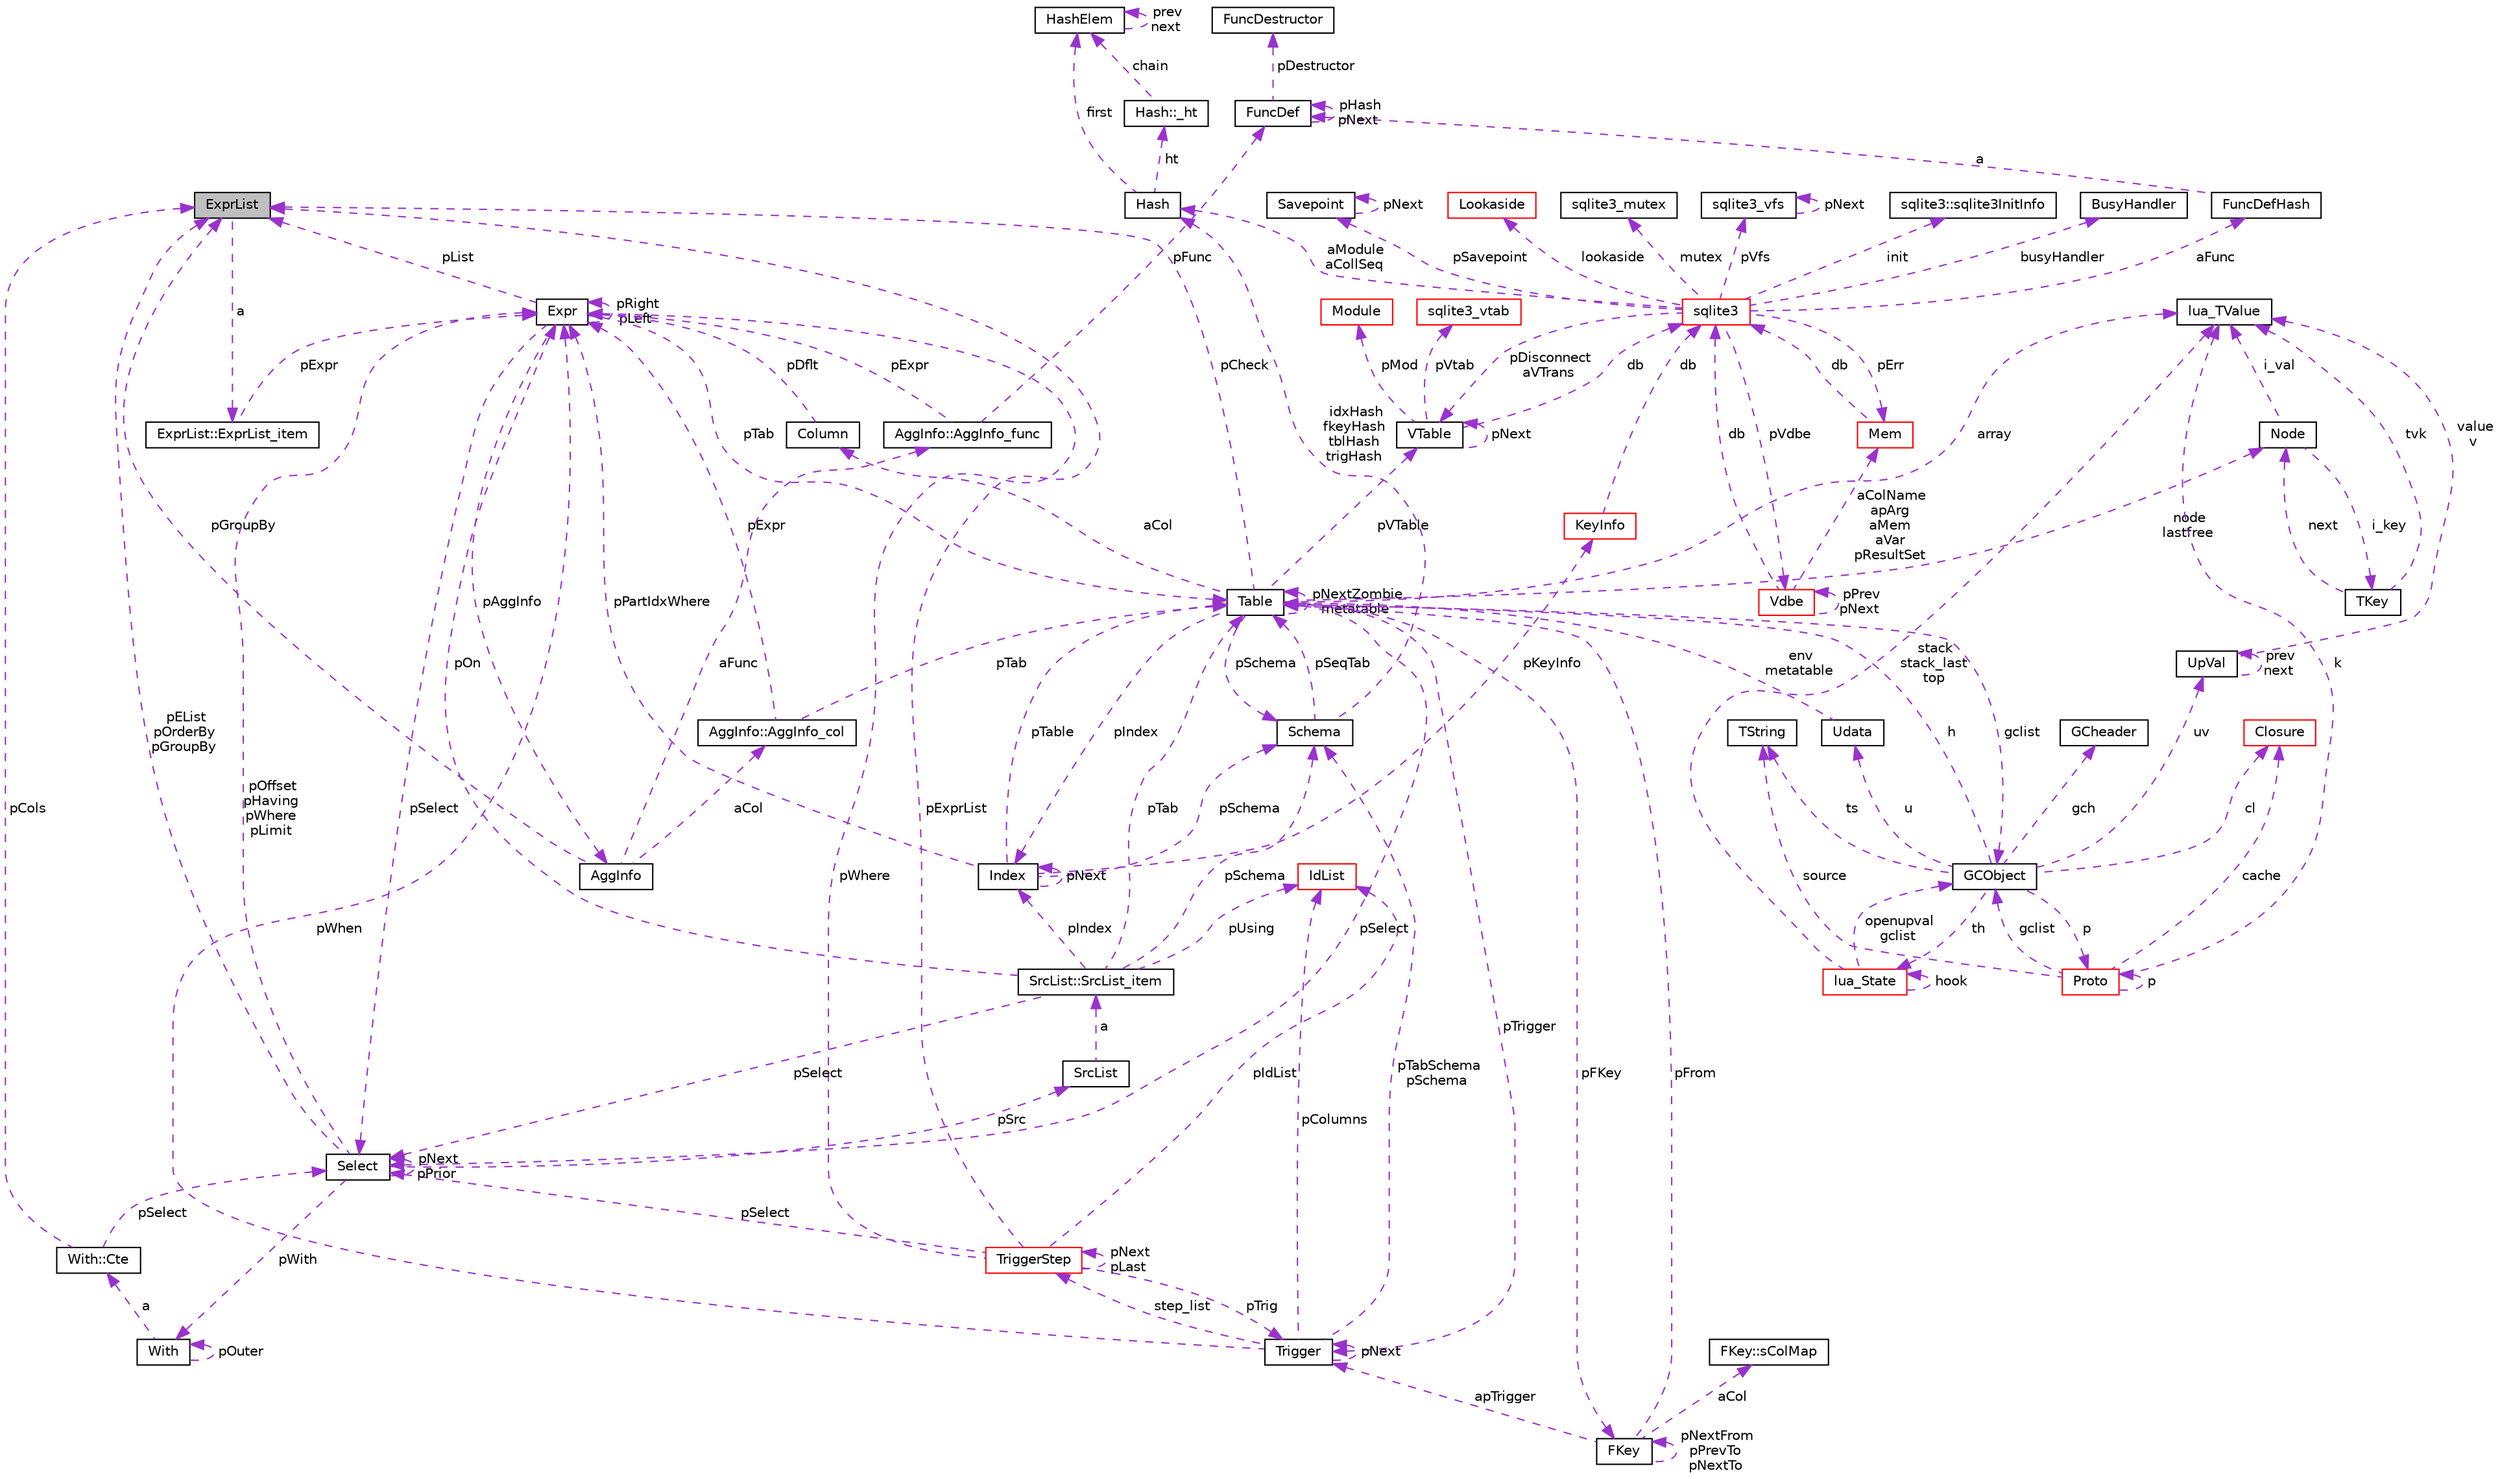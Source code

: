 digraph "ExprList"
{
  edge [fontname="Helvetica",fontsize="10",labelfontname="Helvetica",labelfontsize="10"];
  node [fontname="Helvetica",fontsize="10",shape=record];
  Node1 [label="ExprList",height=0.2,width=0.4,color="black", fillcolor="grey75", style="filled", fontcolor="black"];
  Node2 -> Node1 [dir="back",color="darkorchid3",fontsize="10",style="dashed",label=" a" ,fontname="Helvetica"];
  Node2 [label="ExprList::ExprList_item",height=0.2,width=0.4,color="black", fillcolor="white", style="filled",URL="$struct_expr_list_1_1_expr_list__item.html"];
  Node3 -> Node2 [dir="back",color="darkorchid3",fontsize="10",style="dashed",label=" pExpr" ,fontname="Helvetica"];
  Node3 [label="Expr",height=0.2,width=0.4,color="black", fillcolor="white", style="filled",URL="$struct_expr.html"];
  Node4 -> Node3 [dir="back",color="darkorchid3",fontsize="10",style="dashed",label=" pAggInfo" ,fontname="Helvetica"];
  Node4 [label="AggInfo",height=0.2,width=0.4,color="black", fillcolor="white", style="filled",URL="$struct_agg_info.html"];
  Node5 -> Node4 [dir="back",color="darkorchid3",fontsize="10",style="dashed",label=" aCol" ,fontname="Helvetica"];
  Node5 [label="AggInfo::AggInfo_col",height=0.2,width=0.4,color="black", fillcolor="white", style="filled",URL="$struct_agg_info_1_1_agg_info__col.html"];
  Node3 -> Node5 [dir="back",color="darkorchid3",fontsize="10",style="dashed",label=" pExpr" ,fontname="Helvetica"];
  Node6 -> Node5 [dir="back",color="darkorchid3",fontsize="10",style="dashed",label=" pTab" ,fontname="Helvetica"];
  Node6 [label="Table",height=0.2,width=0.4,color="black", fillcolor="white", style="filled",URL="$struct_table.html"];
  Node7 -> Node6 [dir="back",color="darkorchid3",fontsize="10",style="dashed",label=" node\nlastfree" ,fontname="Helvetica"];
  Node7 [label="Node",height=0.2,width=0.4,color="black", fillcolor="white", style="filled",URL="$struct_node.html"];
  Node8 -> Node7 [dir="back",color="darkorchid3",fontsize="10",style="dashed",label=" i_val" ,fontname="Helvetica"];
  Node8 [label="lua_TValue",height=0.2,width=0.4,color="black", fillcolor="white", style="filled",URL="$structlua___t_value.html"];
  Node9 -> Node7 [dir="back",color="darkorchid3",fontsize="10",style="dashed",label=" i_key" ,fontname="Helvetica"];
  Node9 [label="TKey",height=0.2,width=0.4,color="black", fillcolor="white", style="filled",URL="$union_t_key.html"];
  Node7 -> Node9 [dir="back",color="darkorchid3",fontsize="10",style="dashed",label=" next" ,fontname="Helvetica"];
  Node8 -> Node9 [dir="back",color="darkorchid3",fontsize="10",style="dashed",label=" tvk" ,fontname="Helvetica"];
  Node10 -> Node6 [dir="back",color="darkorchid3",fontsize="10",style="dashed",label=" pSchema" ,fontname="Helvetica"];
  Node10 [label="Schema",height=0.2,width=0.4,color="black", fillcolor="white", style="filled",URL="$struct_schema.html"];
  Node6 -> Node10 [dir="back",color="darkorchid3",fontsize="10",style="dashed",label=" pSeqTab" ,fontname="Helvetica"];
  Node11 -> Node10 [dir="back",color="darkorchid3",fontsize="10",style="dashed",label=" idxHash\nfkeyHash\ntblHash\ntrigHash" ,fontname="Helvetica"];
  Node11 [label="Hash",height=0.2,width=0.4,color="black", fillcolor="white", style="filled",URL="$struct_hash.html"];
  Node12 -> Node11 [dir="back",color="darkorchid3",fontsize="10",style="dashed",label=" ht" ,fontname="Helvetica"];
  Node12 [label="Hash::_ht",height=0.2,width=0.4,color="black", fillcolor="white", style="filled",URL="$struct_hash_1_1__ht.html"];
  Node13 -> Node12 [dir="back",color="darkorchid3",fontsize="10",style="dashed",label=" chain" ,fontname="Helvetica"];
  Node13 [label="HashElem",height=0.2,width=0.4,color="black", fillcolor="white", style="filled",URL="$struct_hash_elem.html"];
  Node13 -> Node13 [dir="back",color="darkorchid3",fontsize="10",style="dashed",label=" prev\nnext" ,fontname="Helvetica"];
  Node13 -> Node11 [dir="back",color="darkorchid3",fontsize="10",style="dashed",label=" first" ,fontname="Helvetica"];
  Node8 -> Node6 [dir="back",color="darkorchid3",fontsize="10",style="dashed",label=" array" ,fontname="Helvetica"];
  Node14 -> Node6 [dir="back",color="darkorchid3",fontsize="10",style="dashed",label=" aCol" ,fontname="Helvetica"];
  Node14 [label="Column",height=0.2,width=0.4,color="black", fillcolor="white", style="filled",URL="$struct_column.html"];
  Node3 -> Node14 [dir="back",color="darkorchid3",fontsize="10",style="dashed",label=" pDflt" ,fontname="Helvetica"];
  Node15 -> Node6 [dir="back",color="darkorchid3",fontsize="10",style="dashed",label=" pFKey" ,fontname="Helvetica"];
  Node15 [label="FKey",height=0.2,width=0.4,color="black", fillcolor="white", style="filled",URL="$struct_f_key.html"];
  Node16 -> Node15 [dir="back",color="darkorchid3",fontsize="10",style="dashed",label=" aCol" ,fontname="Helvetica"];
  Node16 [label="FKey::sColMap",height=0.2,width=0.4,color="black", fillcolor="white", style="filled",URL="$struct_f_key_1_1s_col_map.html"];
  Node15 -> Node15 [dir="back",color="darkorchid3",fontsize="10",style="dashed",label=" pNextFrom\npPrevTo\npNextTo" ,fontname="Helvetica"];
  Node6 -> Node15 [dir="back",color="darkorchid3",fontsize="10",style="dashed",label=" pFrom" ,fontname="Helvetica"];
  Node17 -> Node15 [dir="back",color="darkorchid3",fontsize="10",style="dashed",label=" apTrigger" ,fontname="Helvetica"];
  Node17 [label="Trigger",height=0.2,width=0.4,color="black", fillcolor="white", style="filled",URL="$struct_trigger.html"];
  Node18 -> Node17 [dir="back",color="darkorchid3",fontsize="10",style="dashed",label=" step_list" ,fontname="Helvetica"];
  Node18 [label="TriggerStep",height=0.2,width=0.4,color="red", fillcolor="white", style="filled",URL="$struct_trigger_step.html"];
  Node18 -> Node18 [dir="back",color="darkorchid3",fontsize="10",style="dashed",label=" pNext\npLast" ,fontname="Helvetica"];
  Node3 -> Node18 [dir="back",color="darkorchid3",fontsize="10",style="dashed",label=" pWhere" ,fontname="Helvetica"];
  Node19 -> Node18 [dir="back",color="darkorchid3",fontsize="10",style="dashed",label=" pIdList" ,fontname="Helvetica"];
  Node19 [label="IdList",height=0.2,width=0.4,color="red", fillcolor="white", style="filled",URL="$struct_id_list.html"];
  Node20 -> Node18 [dir="back",color="darkorchid3",fontsize="10",style="dashed",label=" pSelect" ,fontname="Helvetica"];
  Node20 [label="Select",height=0.2,width=0.4,color="black", fillcolor="white", style="filled",URL="$struct_select.html"];
  Node3 -> Node20 [dir="back",color="darkorchid3",fontsize="10",style="dashed",label=" pOffset\npHaving\npWhere\npLimit" ,fontname="Helvetica"];
  Node21 -> Node20 [dir="back",color="darkorchid3",fontsize="10",style="dashed",label=" pWith" ,fontname="Helvetica"];
  Node21 [label="With",height=0.2,width=0.4,color="black", fillcolor="white", style="filled",URL="$struct_with.html"];
  Node22 -> Node21 [dir="back",color="darkorchid3",fontsize="10",style="dashed",label=" a" ,fontname="Helvetica"];
  Node22 [label="With::Cte",height=0.2,width=0.4,color="black", fillcolor="white", style="filled",URL="$struct_with_1_1_cte.html"];
  Node20 -> Node22 [dir="back",color="darkorchid3",fontsize="10",style="dashed",label=" pSelect" ,fontname="Helvetica"];
  Node1 -> Node22 [dir="back",color="darkorchid3",fontsize="10",style="dashed",label=" pCols" ,fontname="Helvetica"];
  Node21 -> Node21 [dir="back",color="darkorchid3",fontsize="10",style="dashed",label=" pOuter" ,fontname="Helvetica"];
  Node20 -> Node20 [dir="back",color="darkorchid3",fontsize="10",style="dashed",label=" pNext\npPrior" ,fontname="Helvetica"];
  Node23 -> Node20 [dir="back",color="darkorchid3",fontsize="10",style="dashed",label=" pSrc" ,fontname="Helvetica"];
  Node23 [label="SrcList",height=0.2,width=0.4,color="black", fillcolor="white", style="filled",URL="$struct_src_list.html"];
  Node24 -> Node23 [dir="back",color="darkorchid3",fontsize="10",style="dashed",label=" a" ,fontname="Helvetica"];
  Node24 [label="SrcList::SrcList_item",height=0.2,width=0.4,color="black", fillcolor="white", style="filled",URL="$struct_src_list_1_1_src_list__item.html"];
  Node10 -> Node24 [dir="back",color="darkorchid3",fontsize="10",style="dashed",label=" pSchema" ,fontname="Helvetica"];
  Node3 -> Node24 [dir="back",color="darkorchid3",fontsize="10",style="dashed",label=" pOn" ,fontname="Helvetica"];
  Node19 -> Node24 [dir="back",color="darkorchid3",fontsize="10",style="dashed",label=" pUsing" ,fontname="Helvetica"];
  Node6 -> Node24 [dir="back",color="darkorchid3",fontsize="10",style="dashed",label=" pTab" ,fontname="Helvetica"];
  Node20 -> Node24 [dir="back",color="darkorchid3",fontsize="10",style="dashed",label=" pSelect" ,fontname="Helvetica"];
  Node25 -> Node24 [dir="back",color="darkorchid3",fontsize="10",style="dashed",label=" pIndex" ,fontname="Helvetica"];
  Node25 [label="Index",height=0.2,width=0.4,color="black", fillcolor="white", style="filled",URL="$struct_index.html"];
  Node10 -> Node25 [dir="back",color="darkorchid3",fontsize="10",style="dashed",label=" pSchema" ,fontname="Helvetica"];
  Node3 -> Node25 [dir="back",color="darkorchid3",fontsize="10",style="dashed",label=" pPartIdxWhere" ,fontname="Helvetica"];
  Node6 -> Node25 [dir="back",color="darkorchid3",fontsize="10",style="dashed",label=" pTable" ,fontname="Helvetica"];
  Node26 -> Node25 [dir="back",color="darkorchid3",fontsize="10",style="dashed",label=" pKeyInfo" ,fontname="Helvetica"];
  Node26 [label="KeyInfo",height=0.2,width=0.4,color="red", fillcolor="white", style="filled",URL="$struct_key_info.html"];
  Node27 -> Node26 [dir="back",color="darkorchid3",fontsize="10",style="dashed",label=" db" ,fontname="Helvetica"];
  Node27 [label="sqlite3",height=0.2,width=0.4,color="red", fillcolor="white", style="filled",URL="$structsqlite3.html"];
  Node28 -> Node27 [dir="back",color="darkorchid3",fontsize="10",style="dashed",label=" pErr" ,fontname="Helvetica"];
  Node28 [label="Mem",height=0.2,width=0.4,color="red", fillcolor="white", style="filled",URL="$struct_mem.html"];
  Node27 -> Node28 [dir="back",color="darkorchid3",fontsize="10",style="dashed",label=" db" ,fontname="Helvetica"];
  Node29 -> Node27 [dir="back",color="darkorchid3",fontsize="10",style="dashed",label=" pVdbe" ,fontname="Helvetica"];
  Node29 [label="Vdbe",height=0.2,width=0.4,color="red", fillcolor="white", style="filled",URL="$struct_vdbe.html"];
  Node29 -> Node29 [dir="back",color="darkorchid3",fontsize="10",style="dashed",label=" pPrev\npNext" ,fontname="Helvetica"];
  Node28 -> Node29 [dir="back",color="darkorchid3",fontsize="10",style="dashed",label=" aColName\napArg\naMem\naVar\npResultSet" ,fontname="Helvetica"];
  Node27 -> Node29 [dir="back",color="darkorchid3",fontsize="10",style="dashed",label=" db" ,fontname="Helvetica"];
  Node30 -> Node27 [dir="back",color="darkorchid3",fontsize="10",style="dashed",label=" pSavepoint" ,fontname="Helvetica"];
  Node30 [label="Savepoint",height=0.2,width=0.4,color="black", fillcolor="white", style="filled",URL="$struct_savepoint.html"];
  Node30 -> Node30 [dir="back",color="darkorchid3",fontsize="10",style="dashed",label=" pNext" ,fontname="Helvetica"];
  Node31 -> Node27 [dir="back",color="darkorchid3",fontsize="10",style="dashed",label=" aFunc" ,fontname="Helvetica"];
  Node31 [label="FuncDefHash",height=0.2,width=0.4,color="black", fillcolor="white", style="filled",URL="$struct_func_def_hash.html"];
  Node32 -> Node31 [dir="back",color="darkorchid3",fontsize="10",style="dashed",label=" a" ,fontname="Helvetica"];
  Node32 [label="FuncDef",height=0.2,width=0.4,color="black", fillcolor="white", style="filled",URL="$struct_func_def.html"];
  Node33 -> Node32 [dir="back",color="darkorchid3",fontsize="10",style="dashed",label=" pDestructor" ,fontname="Helvetica"];
  Node33 [label="FuncDestructor",height=0.2,width=0.4,color="black", fillcolor="white", style="filled",URL="$struct_func_destructor.html"];
  Node32 -> Node32 [dir="back",color="darkorchid3",fontsize="10",style="dashed",label=" pHash\npNext" ,fontname="Helvetica"];
  Node34 -> Node27 [dir="back",color="darkorchid3",fontsize="10",style="dashed",label=" lookaside" ,fontname="Helvetica"];
  Node34 [label="Lookaside",height=0.2,width=0.4,color="red", fillcolor="white", style="filled",URL="$struct_lookaside.html"];
  Node35 -> Node27 [dir="back",color="darkorchid3",fontsize="10",style="dashed",label=" mutex" ,fontname="Helvetica"];
  Node35 [label="sqlite3_mutex",height=0.2,width=0.4,color="black", fillcolor="white", style="filled",URL="$structsqlite3__mutex.html"];
  Node36 -> Node27 [dir="back",color="darkorchid3",fontsize="10",style="dashed",label=" pVfs" ,fontname="Helvetica"];
  Node36 [label="sqlite3_vfs",height=0.2,width=0.4,color="black", fillcolor="white", style="filled",URL="$structsqlite3__vfs.html"];
  Node36 -> Node36 [dir="back",color="darkorchid3",fontsize="10",style="dashed",label=" pNext" ,fontname="Helvetica"];
  Node37 -> Node27 [dir="back",color="darkorchid3",fontsize="10",style="dashed",label=" init" ,fontname="Helvetica"];
  Node37 [label="sqlite3::sqlite3InitInfo",height=0.2,width=0.4,color="black", fillcolor="white", style="filled",URL="$structsqlite3_1_1sqlite3_init_info.html"];
  Node38 -> Node27 [dir="back",color="darkorchid3",fontsize="10",style="dashed",label=" busyHandler" ,fontname="Helvetica"];
  Node38 [label="BusyHandler",height=0.2,width=0.4,color="black", fillcolor="white", style="filled",URL="$struct_busy_handler.html"];
  Node39 -> Node27 [dir="back",color="darkorchid3",fontsize="10",style="dashed",label=" pDisconnect\naVTrans" ,fontname="Helvetica"];
  Node39 [label="VTable",height=0.2,width=0.4,color="black", fillcolor="white", style="filled",URL="$struct_v_table.html"];
  Node27 -> Node39 [dir="back",color="darkorchid3",fontsize="10",style="dashed",label=" db" ,fontname="Helvetica"];
  Node39 -> Node39 [dir="back",color="darkorchid3",fontsize="10",style="dashed",label=" pNext" ,fontname="Helvetica"];
  Node40 -> Node39 [dir="back",color="darkorchid3",fontsize="10",style="dashed",label=" pMod" ,fontname="Helvetica"];
  Node40 [label="Module",height=0.2,width=0.4,color="red", fillcolor="white", style="filled",URL="$struct_module.html"];
  Node41 -> Node39 [dir="back",color="darkorchid3",fontsize="10",style="dashed",label=" pVtab" ,fontname="Helvetica"];
  Node41 [label="sqlite3_vtab",height=0.2,width=0.4,color="red", fillcolor="white", style="filled",URL="$structsqlite3__vtab.html"];
  Node11 -> Node27 [dir="back",color="darkorchid3",fontsize="10",style="dashed",label=" aModule\naCollSeq" ,fontname="Helvetica"];
  Node25 -> Node25 [dir="back",color="darkorchid3",fontsize="10",style="dashed",label=" pNext" ,fontname="Helvetica"];
  Node1 -> Node20 [dir="back",color="darkorchid3",fontsize="10",style="dashed",label=" pEList\npOrderBy\npGroupBy" ,fontname="Helvetica"];
  Node17 -> Node18 [dir="back",color="darkorchid3",fontsize="10",style="dashed",label=" pTrig" ,fontname="Helvetica"];
  Node1 -> Node18 [dir="back",color="darkorchid3",fontsize="10",style="dashed",label=" pExprList" ,fontname="Helvetica"];
  Node10 -> Node17 [dir="back",color="darkorchid3",fontsize="10",style="dashed",label=" pTabSchema\npSchema" ,fontname="Helvetica"];
  Node3 -> Node17 [dir="back",color="darkorchid3",fontsize="10",style="dashed",label=" pWhen" ,fontname="Helvetica"];
  Node19 -> Node17 [dir="back",color="darkorchid3",fontsize="10",style="dashed",label=" pColumns" ,fontname="Helvetica"];
  Node17 -> Node17 [dir="back",color="darkorchid3",fontsize="10",style="dashed",label=" pNext" ,fontname="Helvetica"];
  Node39 -> Node6 [dir="back",color="darkorchid3",fontsize="10",style="dashed",label=" pVTable" ,fontname="Helvetica"];
  Node6 -> Node6 [dir="back",color="darkorchid3",fontsize="10",style="dashed",label=" pNextZombie\nmetatable" ,fontname="Helvetica"];
  Node17 -> Node6 [dir="back",color="darkorchid3",fontsize="10",style="dashed",label=" pTrigger" ,fontname="Helvetica"];
  Node20 -> Node6 [dir="back",color="darkorchid3",fontsize="10",style="dashed",label=" pSelect" ,fontname="Helvetica"];
  Node42 -> Node6 [dir="back",color="darkorchid3",fontsize="10",style="dashed",label=" gclist" ,fontname="Helvetica"];
  Node42 [label="GCObject",height=0.2,width=0.4,color="black", fillcolor="white", style="filled",URL="$union_g_c_object.html"];
  Node43 -> Node42 [dir="back",color="darkorchid3",fontsize="10",style="dashed",label=" uv" ,fontname="Helvetica"];
  Node43 [label="UpVal",height=0.2,width=0.4,color="black", fillcolor="white", style="filled",URL="$struct_up_val.html"];
  Node43 -> Node43 [dir="back",color="darkorchid3",fontsize="10",style="dashed",label=" prev\nnext" ,fontname="Helvetica"];
  Node8 -> Node43 [dir="back",color="darkorchid3",fontsize="10",style="dashed",label=" value\nv" ,fontname="Helvetica"];
  Node44 -> Node42 [dir="back",color="darkorchid3",fontsize="10",style="dashed",label=" p" ,fontname="Helvetica"];
  Node44 [label="Proto",height=0.2,width=0.4,color="red", fillcolor="white", style="filled",URL="$struct_proto.html"];
  Node8 -> Node44 [dir="back",color="darkorchid3",fontsize="10",style="dashed",label=" k" ,fontname="Helvetica"];
  Node44 -> Node44 [dir="back",color="darkorchid3",fontsize="10",style="dashed",label=" p" ,fontname="Helvetica"];
  Node45 -> Node44 [dir="back",color="darkorchid3",fontsize="10",style="dashed",label=" source" ,fontname="Helvetica"];
  Node45 [label="TString",height=0.2,width=0.4,color="black", fillcolor="white", style="filled",URL="$union_t_string.html"];
  Node46 -> Node44 [dir="back",color="darkorchid3",fontsize="10",style="dashed",label=" cache" ,fontname="Helvetica"];
  Node46 [label="Closure",height=0.2,width=0.4,color="red", fillcolor="white", style="filled",URL="$union_closure.html"];
  Node42 -> Node44 [dir="back",color="darkorchid3",fontsize="10",style="dashed",label=" gclist" ,fontname="Helvetica"];
  Node45 -> Node42 [dir="back",color="darkorchid3",fontsize="10",style="dashed",label=" ts" ,fontname="Helvetica"];
  Node46 -> Node42 [dir="back",color="darkorchid3",fontsize="10",style="dashed",label=" cl" ,fontname="Helvetica"];
  Node47 -> Node42 [dir="back",color="darkorchid3",fontsize="10",style="dashed",label=" gch" ,fontname="Helvetica"];
  Node47 [label="GCheader",height=0.2,width=0.4,color="black", fillcolor="white", style="filled",URL="$struct_g_cheader.html"];
  Node6 -> Node42 [dir="back",color="darkorchid3",fontsize="10",style="dashed",label=" h" ,fontname="Helvetica"];
  Node48 -> Node42 [dir="back",color="darkorchid3",fontsize="10",style="dashed",label=" u" ,fontname="Helvetica"];
  Node48 [label="Udata",height=0.2,width=0.4,color="black", fillcolor="white", style="filled",URL="$union_udata.html"];
  Node6 -> Node48 [dir="back",color="darkorchid3",fontsize="10",style="dashed",label=" env\nmetatable" ,fontname="Helvetica"];
  Node49 -> Node42 [dir="back",color="darkorchid3",fontsize="10",style="dashed",label=" th" ,fontname="Helvetica"];
  Node49 [label="lua_State",height=0.2,width=0.4,color="red", fillcolor="white", style="filled",URL="$structlua___state.html"];
  Node8 -> Node49 [dir="back",color="darkorchid3",fontsize="10",style="dashed",label=" stack\nstack_last\ntop" ,fontname="Helvetica"];
  Node42 -> Node49 [dir="back",color="darkorchid3",fontsize="10",style="dashed",label=" openupval\ngclist" ,fontname="Helvetica"];
  Node49 -> Node49 [dir="back",color="darkorchid3",fontsize="10",style="dashed",label=" hook" ,fontname="Helvetica"];
  Node1 -> Node6 [dir="back",color="darkorchid3",fontsize="10",style="dashed",label=" pCheck" ,fontname="Helvetica"];
  Node25 -> Node6 [dir="back",color="darkorchid3",fontsize="10",style="dashed",label=" pIndex" ,fontname="Helvetica"];
  Node50 -> Node4 [dir="back",color="darkorchid3",fontsize="10",style="dashed",label=" aFunc" ,fontname="Helvetica"];
  Node50 [label="AggInfo::AggInfo_func",height=0.2,width=0.4,color="black", fillcolor="white", style="filled",URL="$struct_agg_info_1_1_agg_info__func.html"];
  Node3 -> Node50 [dir="back",color="darkorchid3",fontsize="10",style="dashed",label=" pExpr" ,fontname="Helvetica"];
  Node32 -> Node50 [dir="back",color="darkorchid3",fontsize="10",style="dashed",label=" pFunc" ,fontname="Helvetica"];
  Node1 -> Node4 [dir="back",color="darkorchid3",fontsize="10",style="dashed",label=" pGroupBy" ,fontname="Helvetica"];
  Node3 -> Node3 [dir="back",color="darkorchid3",fontsize="10",style="dashed",label=" pRight\npLeft" ,fontname="Helvetica"];
  Node6 -> Node3 [dir="back",color="darkorchid3",fontsize="10",style="dashed",label=" pTab" ,fontname="Helvetica"];
  Node20 -> Node3 [dir="back",color="darkorchid3",fontsize="10",style="dashed",label=" pSelect" ,fontname="Helvetica"];
  Node1 -> Node3 [dir="back",color="darkorchid3",fontsize="10",style="dashed",label=" pList" ,fontname="Helvetica"];
}
